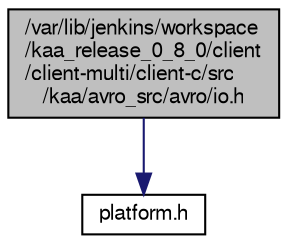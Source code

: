 digraph "/var/lib/jenkins/workspace/kaa_release_0_8_0/client/client-multi/client-c/src/kaa/avro_src/avro/io.h"
{
  bgcolor="transparent";
  edge [fontname="FreeSans",fontsize="10",labelfontname="FreeSans",labelfontsize="10"];
  node [fontname="FreeSans",fontsize="10",shape=record];
  Node1 [label="/var/lib/jenkins/workspace\l/kaa_release_0_8_0/client\l/client-multi/client-c/src\l/kaa/avro_src/avro/io.h",height=0.2,width=0.4,color="black", fillcolor="grey75", style="filled" fontcolor="black"];
  Node1 -> Node2 [color="midnightblue",fontsize="10",style="solid",fontname="FreeSans"];
  Node2 [label="platform.h",height=0.2,width=0.4,color="black",URL="$avro__src_2avro_2platform_8h.html"];
}
